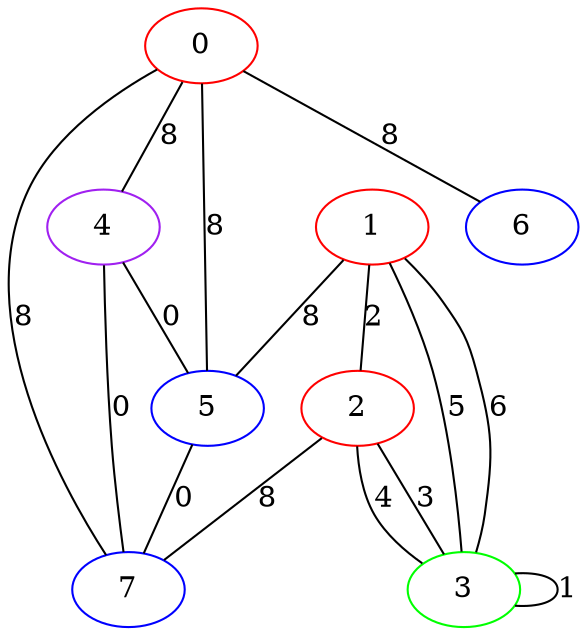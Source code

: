 graph "" {
0 [color=red, weight=1];
1 [color=red, weight=1];
2 [color=red, weight=1];
3 [color=green, weight=2];
4 [color=purple, weight=4];
5 [color=blue, weight=3];
6 [color=blue, weight=3];
7 [color=blue, weight=3];
0 -- 4  [key=0, label=8];
0 -- 5  [key=0, label=8];
0 -- 6  [key=0, label=8];
0 -- 7  [key=0, label=8];
1 -- 2  [key=0, label=2];
1 -- 3  [key=0, label=5];
1 -- 3  [key=1, label=6];
1 -- 5  [key=0, label=8];
2 -- 3  [key=0, label=3];
2 -- 3  [key=1, label=4];
2 -- 7  [key=0, label=8];
3 -- 3  [key=0, label=1];
4 -- 5  [key=0, label=0];
4 -- 7  [key=0, label=0];
5 -- 7  [key=0, label=0];
}
